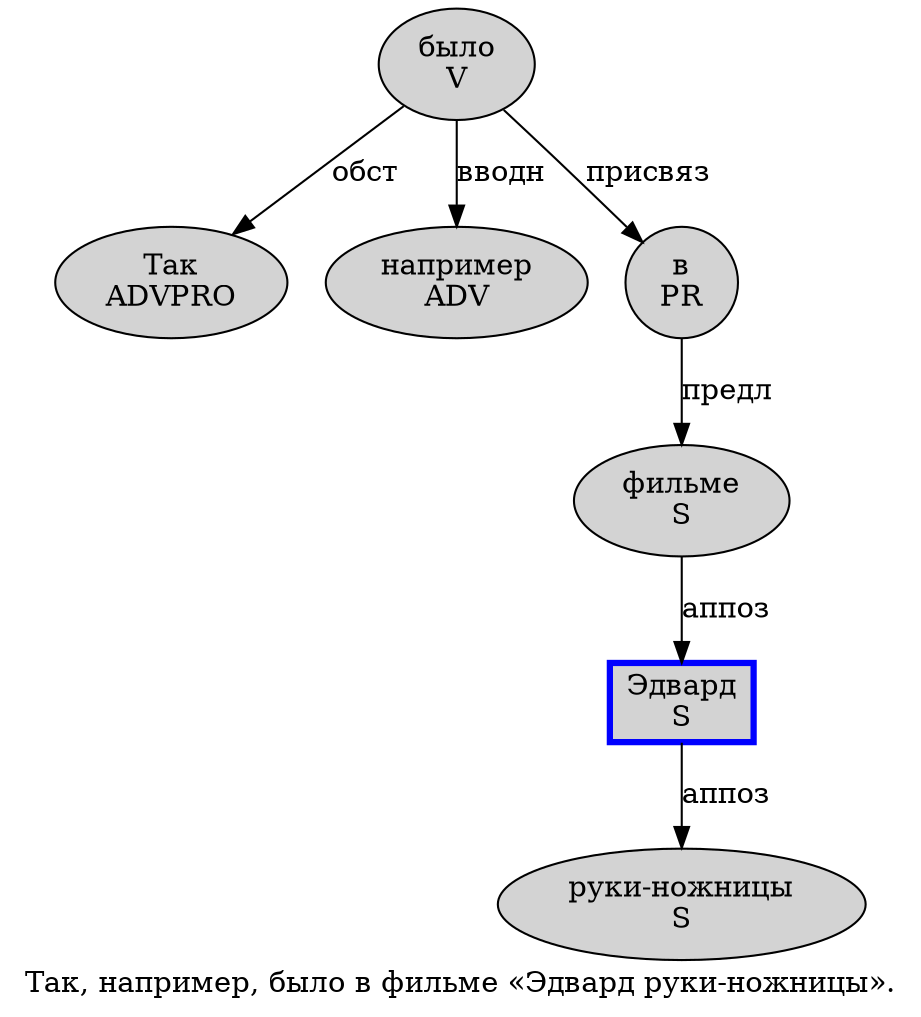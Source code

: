 digraph SENTENCE_4166 {
	graph [label="Так, например, было в фильме «Эдвард руки-ножницы»."]
	node [style=filled]
		0 [label="Так
ADVPRO" color="" fillcolor=lightgray penwidth=1 shape=ellipse]
		2 [label="например
ADV" color="" fillcolor=lightgray penwidth=1 shape=ellipse]
		4 [label="было
V" color="" fillcolor=lightgray penwidth=1 shape=ellipse]
		5 [label="в
PR" color="" fillcolor=lightgray penwidth=1 shape=ellipse]
		6 [label="фильме
S" color="" fillcolor=lightgray penwidth=1 shape=ellipse]
		8 [label="Эдвард
S" color=blue fillcolor=lightgray penwidth=3 shape=box]
		9 [label="руки-ножницы
S" color="" fillcolor=lightgray penwidth=1 shape=ellipse]
			4 -> 0 [label="обст"]
			4 -> 2 [label="вводн"]
			4 -> 5 [label="присвяз"]
			6 -> 8 [label="аппоз"]
			8 -> 9 [label="аппоз"]
			5 -> 6 [label="предл"]
}
